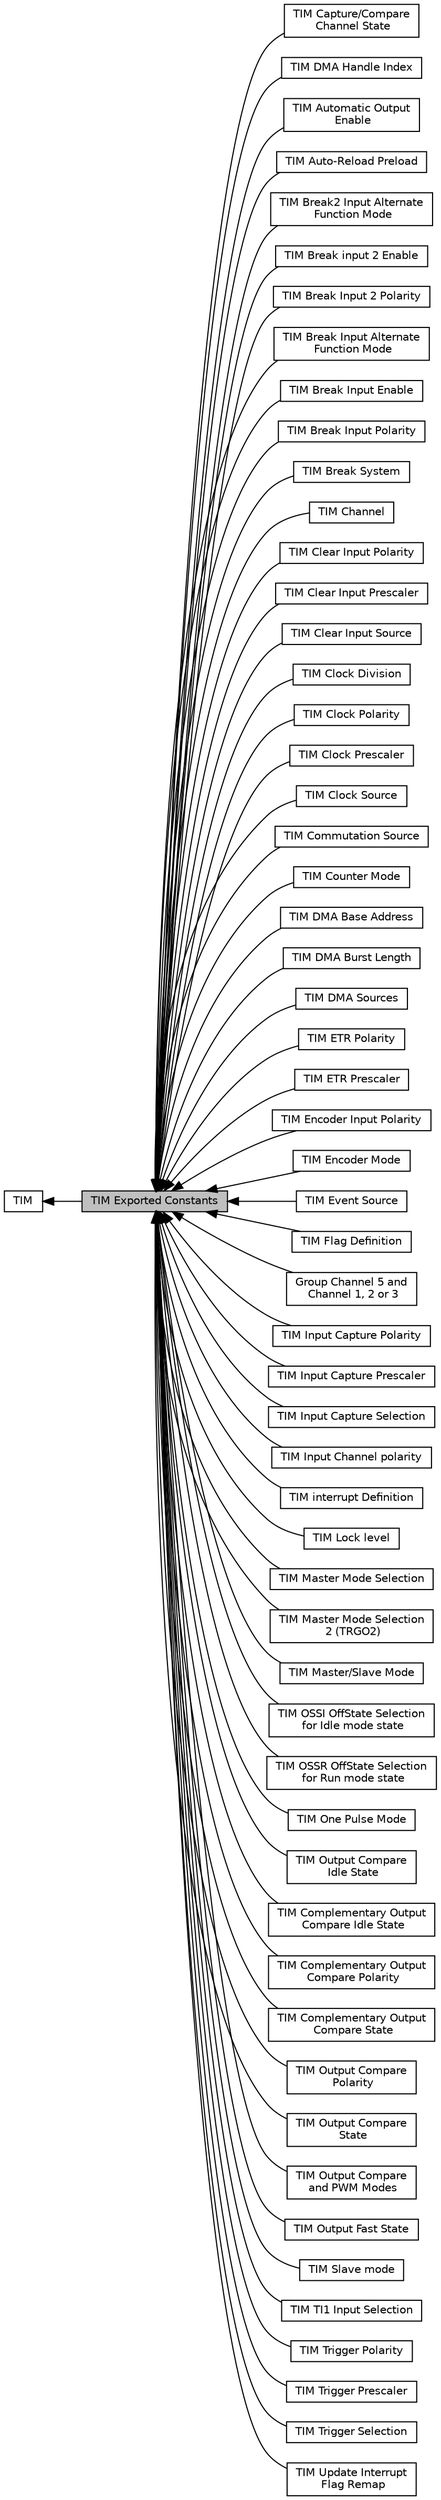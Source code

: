 digraph "TIM Exported Constants"
{
  edge [fontname="Helvetica",fontsize="10",labelfontname="Helvetica",labelfontsize="10"];
  node [fontname="Helvetica",fontsize="10",shape=box];
  rankdir=LR;
  Node58 [label="TIM Capture/Compare\l Channel State",height=0.2,width=0.4,color="black", fillcolor="white", style="filled",URL="$group__Channel__CC__State.html",tooltip=" "];
  Node57 [label="TIM DMA Handle Index",height=0.2,width=0.4,color="black", fillcolor="white", style="filled",URL="$group__DMA__Handle__index.html",tooltip=" "];
  Node2 [label="TIM",height=0.2,width=0.4,color="black", fillcolor="white", style="filled",URL="$group__TIM.html",tooltip="TIM HAL module driver."];
  Node45 [label="TIM Automatic Output\l Enable",height=0.2,width=0.4,color="black", fillcolor="white", style="filled",URL="$group__TIM__AOE__Bit__Set__Reset.html",tooltip=" "];
  Node13 [label="TIM Auto-Reload Preload",height=0.2,width=0.4,color="black", fillcolor="white", style="filled",URL="$group__TIM__AutoReloadPreload.html",tooltip=" "];
  Node44 [label="TIM Break2 Input Alternate\l Function Mode",height=0.2,width=0.4,color="black", fillcolor="white", style="filled",URL="$group__TIM__Break2__Input__AF__Mode.html",tooltip=" "];
  Node42 [label="TIM Break input 2 Enable",height=0.2,width=0.4,color="black", fillcolor="white", style="filled",URL="$group__TIM__Break2__Input__enable__disable.html",tooltip=" "];
  Node43 [label="TIM Break Input 2 Polarity",height=0.2,width=0.4,color="black", fillcolor="white", style="filled",URL="$group__TIM__Break2__Polarity.html",tooltip=" "];
  Node41 [label="TIM Break Input Alternate\l Function Mode",height=0.2,width=0.4,color="black", fillcolor="white", style="filled",URL="$group__TIM__Break__Input__AF__Mode.html",tooltip=" "];
  Node39 [label="TIM Break Input Enable",height=0.2,width=0.4,color="black", fillcolor="white", style="filled",URL="$group__TIM__Break__Input__enable__disable.html",tooltip=" "];
  Node40 [label="TIM Break Input Polarity",height=0.2,width=0.4,color="black", fillcolor="white", style="filled",URL="$group__TIM__Break__Polarity.html",tooltip=" "];
  Node59 [label="TIM Break System",height=0.2,width=0.4,color="black", fillcolor="white", style="filled",URL="$group__TIM__Break__System.html",tooltip=" "];
  Node30 [label="TIM Channel",height=0.2,width=0.4,color="black", fillcolor="white", style="filled",URL="$group__TIM__Channel.html",tooltip=" "];
  Node34 [label="TIM Clear Input Polarity",height=0.2,width=0.4,color="black", fillcolor="white", style="filled",URL="$group__TIM__ClearInput__Polarity.html",tooltip=" "];
  Node35 [label="TIM Clear Input Prescaler",height=0.2,width=0.4,color="black", fillcolor="white", style="filled",URL="$group__TIM__ClearInput__Prescaler.html",tooltip=" "];
  Node3 [label="TIM Clear Input Source",height=0.2,width=0.4,color="black", fillcolor="white", style="filled",URL="$group__TIM__ClearInput__Source.html",tooltip=" "];
  Node11 [label="TIM Clock Division",height=0.2,width=0.4,color="black", fillcolor="white", style="filled",URL="$group__TIM__ClockDivision.html",tooltip=" "];
  Node32 [label="TIM Clock Polarity",height=0.2,width=0.4,color="black", fillcolor="white", style="filled",URL="$group__TIM__Clock__Polarity.html",tooltip=" "];
  Node33 [label="TIM Clock Prescaler",height=0.2,width=0.4,color="black", fillcolor="white", style="filled",URL="$group__TIM__Clock__Prescaler.html",tooltip=" "];
  Node31 [label="TIM Clock Source",height=0.2,width=0.4,color="black", fillcolor="white", style="filled",URL="$group__TIM__Clock__Source.html",tooltip=" "];
  Node27 [label="TIM Commutation Source",height=0.2,width=0.4,color="black", fillcolor="white", style="filled",URL="$group__TIM__Commutation__Source.html",tooltip=" "];
  Node9 [label="TIM Counter Mode",height=0.2,width=0.4,color="black", fillcolor="white", style="filled",URL="$group__TIM__Counter__Mode.html",tooltip=" "];
  Node4 [label="TIM DMA Base Address",height=0.2,width=0.4,color="black", fillcolor="white", style="filled",URL="$group__TIM__DMA__Base__address.html",tooltip=" "];
  Node56 [label="TIM DMA Burst Length",height=0.2,width=0.4,color="black", fillcolor="white", style="filled",URL="$group__TIM__DMA__Burst__Length.html",tooltip=" "];
  Node28 [label="TIM DMA Sources",height=0.2,width=0.4,color="black", fillcolor="white", style="filled",URL="$group__TIM__DMA__sources.html",tooltip=" "];
  Node7 [label="TIM ETR Polarity",height=0.2,width=0.4,color="black", fillcolor="white", style="filled",URL="$group__TIM__ETR__Polarity.html",tooltip=" "];
  Node8 [label="TIM ETR Prescaler",height=0.2,width=0.4,color="black", fillcolor="white", style="filled",URL="$group__TIM__ETR__Prescaler.html",tooltip=" "];
  Node21 [label="TIM Encoder Input Polarity",height=0.2,width=0.4,color="black", fillcolor="white", style="filled",URL="$group__TIM__Encoder__Input__Polarity.html",tooltip=" "];
  Node25 [label="TIM Encoder Mode",height=0.2,width=0.4,color="black", fillcolor="white", style="filled",URL="$group__TIM__Encoder__Mode.html",tooltip=" "];
  Node5 [label="TIM Event Source",height=0.2,width=0.4,color="black", fillcolor="white", style="filled",URL="$group__TIM__Event__Source.html",tooltip=" "];
  Node1 [label="TIM Exported Constants",height=0.2,width=0.4,color="black", fillcolor="grey75", style="filled", fontcolor="black",tooltip=" "];
  Node29 [label="TIM Flag Definition",height=0.2,width=0.4,color="black", fillcolor="white", style="filled",URL="$group__TIM__Flag__definition.html",tooltip=" "];
  Node46 [label="Group Channel 5 and\l Channel 1, 2 or 3",height=0.2,width=0.4,color="black", fillcolor="white", style="filled",URL="$group__TIM__Group__Channel5.html",tooltip=" "];
  Node20 [label="TIM Input Capture Polarity",height=0.2,width=0.4,color="black", fillcolor="white", style="filled",URL="$group__TIM__Input__Capture__Polarity.html",tooltip=" "];
  Node23 [label="TIM Input Capture Prescaler",height=0.2,width=0.4,color="black", fillcolor="white", style="filled",URL="$group__TIM__Input__Capture__Prescaler.html",tooltip=" "];
  Node22 [label="TIM Input Capture Selection",height=0.2,width=0.4,color="black", fillcolor="white", style="filled",URL="$group__TIM__Input__Capture__Selection.html",tooltip=" "];
  Node6 [label="TIM Input Channel polarity",height=0.2,width=0.4,color="black", fillcolor="white", style="filled",URL="$group__TIM__Input__Channel__Polarity.html",tooltip=" "];
  Node26 [label="TIM interrupt Definition",height=0.2,width=0.4,color="black", fillcolor="white", style="filled",URL="$group__TIM__Interrupt__definition.html",tooltip=" "];
  Node38 [label="TIM Lock level",height=0.2,width=0.4,color="black", fillcolor="white", style="filled",URL="$group__TIM__Lock__level.html",tooltip=" "];
  Node47 [label="TIM Master Mode Selection",height=0.2,width=0.4,color="black", fillcolor="white", style="filled",URL="$group__TIM__Master__Mode__Selection.html",tooltip=" "];
  Node48 [label="TIM Master Mode Selection\l 2 (TRGO2)",height=0.2,width=0.4,color="black", fillcolor="white", style="filled",URL="$group__TIM__Master__Mode__Selection__2.html",tooltip=" "];
  Node49 [label="TIM Master/Slave Mode",height=0.2,width=0.4,color="black", fillcolor="white", style="filled",URL="$group__TIM__Master__Slave__Mode.html",tooltip=" "];
  Node37 [label="TIM OSSI OffState Selection\l for Idle mode state",height=0.2,width=0.4,color="black", fillcolor="white", style="filled",URL="$group__TIM__OSSI__Off__State__Selection__for__Idle__mode__state.html",tooltip=" "];
  Node36 [label="TIM OSSR OffState Selection\l for Run mode state",height=0.2,width=0.4,color="black", fillcolor="white", style="filled",URL="$group__TIM__OSSR__Off__State__Selection__for__Run__mode__state.html",tooltip=" "];
  Node24 [label="TIM One Pulse Mode",height=0.2,width=0.4,color="black", fillcolor="white", style="filled",URL="$group__TIM__One__Pulse__Mode.html",tooltip=" "];
  Node18 [label="TIM Output Compare\l Idle State",height=0.2,width=0.4,color="black", fillcolor="white", style="filled",URL="$group__TIM__Output__Compare__Idle__State.html",tooltip=" "];
  Node19 [label="TIM Complementary Output\l Compare Idle State",height=0.2,width=0.4,color="black", fillcolor="white", style="filled",URL="$group__TIM__Output__Compare__N__Idle__State.html",tooltip=" "];
  Node17 [label="TIM Complementary Output\l Compare Polarity",height=0.2,width=0.4,color="black", fillcolor="white", style="filled",URL="$group__TIM__Output__Compare__N__Polarity.html",tooltip=" "];
  Node15 [label="TIM Complementary Output\l Compare State",height=0.2,width=0.4,color="black", fillcolor="white", style="filled",URL="$group__TIM__Output__Compare__N__State.html",tooltip=" "];
  Node16 [label="TIM Output Compare\l Polarity",height=0.2,width=0.4,color="black", fillcolor="white", style="filled",URL="$group__TIM__Output__Compare__Polarity.html",tooltip=" "];
  Node12 [label="TIM Output Compare\l State",height=0.2,width=0.4,color="black", fillcolor="white", style="filled",URL="$group__TIM__Output__Compare__State.html",tooltip=" "];
  Node51 [label="TIM Output Compare\l and PWM Modes",height=0.2,width=0.4,color="black", fillcolor="white", style="filled",URL="$group__TIM__Output__Compare__and__PWM__modes.html",tooltip=" "];
  Node14 [label="TIM Output Fast State",height=0.2,width=0.4,color="black", fillcolor="white", style="filled",URL="$group__TIM__Output__Fast__State.html",tooltip=" "];
  Node50 [label="TIM Slave mode",height=0.2,width=0.4,color="black", fillcolor="white", style="filled",URL="$group__TIM__Slave__Mode.html",tooltip=" "];
  Node55 [label="TIM TI1 Input Selection",height=0.2,width=0.4,color="black", fillcolor="white", style="filled",URL="$group__TIM__TI1__Selection.html",tooltip=" "];
  Node53 [label="TIM Trigger Polarity",height=0.2,width=0.4,color="black", fillcolor="white", style="filled",URL="$group__TIM__Trigger__Polarity.html",tooltip=" "];
  Node54 [label="TIM Trigger Prescaler",height=0.2,width=0.4,color="black", fillcolor="white", style="filled",URL="$group__TIM__Trigger__Prescaler.html",tooltip=" "];
  Node52 [label="TIM Trigger Selection",height=0.2,width=0.4,color="black", fillcolor="white", style="filled",URL="$group__TIM__Trigger__Selection.html",tooltip=" "];
  Node10 [label="TIM Update Interrupt\l Flag Remap",height=0.2,width=0.4,color="black", fillcolor="white", style="filled",URL="$group__TIM__Update__Interrupt__Flag__Remap.html",tooltip=" "];
  Node2->Node1 [shape=plaintext, dir="back", style="solid"];
  Node1->Node3 [shape=plaintext, dir="back", style="solid"];
  Node1->Node4 [shape=plaintext, dir="back", style="solid"];
  Node1->Node5 [shape=plaintext, dir="back", style="solid"];
  Node1->Node6 [shape=plaintext, dir="back", style="solid"];
  Node1->Node7 [shape=plaintext, dir="back", style="solid"];
  Node1->Node8 [shape=plaintext, dir="back", style="solid"];
  Node1->Node9 [shape=plaintext, dir="back", style="solid"];
  Node1->Node10 [shape=plaintext, dir="back", style="solid"];
  Node1->Node11 [shape=plaintext, dir="back", style="solid"];
  Node1->Node12 [shape=plaintext, dir="back", style="solid"];
  Node1->Node13 [shape=plaintext, dir="back", style="solid"];
  Node1->Node14 [shape=plaintext, dir="back", style="solid"];
  Node1->Node15 [shape=plaintext, dir="back", style="solid"];
  Node1->Node16 [shape=plaintext, dir="back", style="solid"];
  Node1->Node17 [shape=plaintext, dir="back", style="solid"];
  Node1->Node18 [shape=plaintext, dir="back", style="solid"];
  Node1->Node19 [shape=plaintext, dir="back", style="solid"];
  Node1->Node20 [shape=plaintext, dir="back", style="solid"];
  Node1->Node21 [shape=plaintext, dir="back", style="solid"];
  Node1->Node22 [shape=plaintext, dir="back", style="solid"];
  Node1->Node23 [shape=plaintext, dir="back", style="solid"];
  Node1->Node24 [shape=plaintext, dir="back", style="solid"];
  Node1->Node25 [shape=plaintext, dir="back", style="solid"];
  Node1->Node26 [shape=plaintext, dir="back", style="solid"];
  Node1->Node27 [shape=plaintext, dir="back", style="solid"];
  Node1->Node28 [shape=plaintext, dir="back", style="solid"];
  Node1->Node29 [shape=plaintext, dir="back", style="solid"];
  Node1->Node30 [shape=plaintext, dir="back", style="solid"];
  Node1->Node31 [shape=plaintext, dir="back", style="solid"];
  Node1->Node32 [shape=plaintext, dir="back", style="solid"];
  Node1->Node33 [shape=plaintext, dir="back", style="solid"];
  Node1->Node34 [shape=plaintext, dir="back", style="solid"];
  Node1->Node35 [shape=plaintext, dir="back", style="solid"];
  Node1->Node36 [shape=plaintext, dir="back", style="solid"];
  Node1->Node37 [shape=plaintext, dir="back", style="solid"];
  Node1->Node38 [shape=plaintext, dir="back", style="solid"];
  Node1->Node39 [shape=plaintext, dir="back", style="solid"];
  Node1->Node40 [shape=plaintext, dir="back", style="solid"];
  Node1->Node41 [shape=plaintext, dir="back", style="solid"];
  Node1->Node42 [shape=plaintext, dir="back", style="solid"];
  Node1->Node43 [shape=plaintext, dir="back", style="solid"];
  Node1->Node44 [shape=plaintext, dir="back", style="solid"];
  Node1->Node45 [shape=plaintext, dir="back", style="solid"];
  Node1->Node46 [shape=plaintext, dir="back", style="solid"];
  Node1->Node47 [shape=plaintext, dir="back", style="solid"];
  Node1->Node48 [shape=plaintext, dir="back", style="solid"];
  Node1->Node49 [shape=plaintext, dir="back", style="solid"];
  Node1->Node50 [shape=plaintext, dir="back", style="solid"];
  Node1->Node51 [shape=plaintext, dir="back", style="solid"];
  Node1->Node52 [shape=plaintext, dir="back", style="solid"];
  Node1->Node53 [shape=plaintext, dir="back", style="solid"];
  Node1->Node54 [shape=plaintext, dir="back", style="solid"];
  Node1->Node55 [shape=plaintext, dir="back", style="solid"];
  Node1->Node56 [shape=plaintext, dir="back", style="solid"];
  Node1->Node57 [shape=plaintext, dir="back", style="solid"];
  Node1->Node58 [shape=plaintext, dir="back", style="solid"];
  Node1->Node59 [shape=plaintext, dir="back", style="solid"];
}
